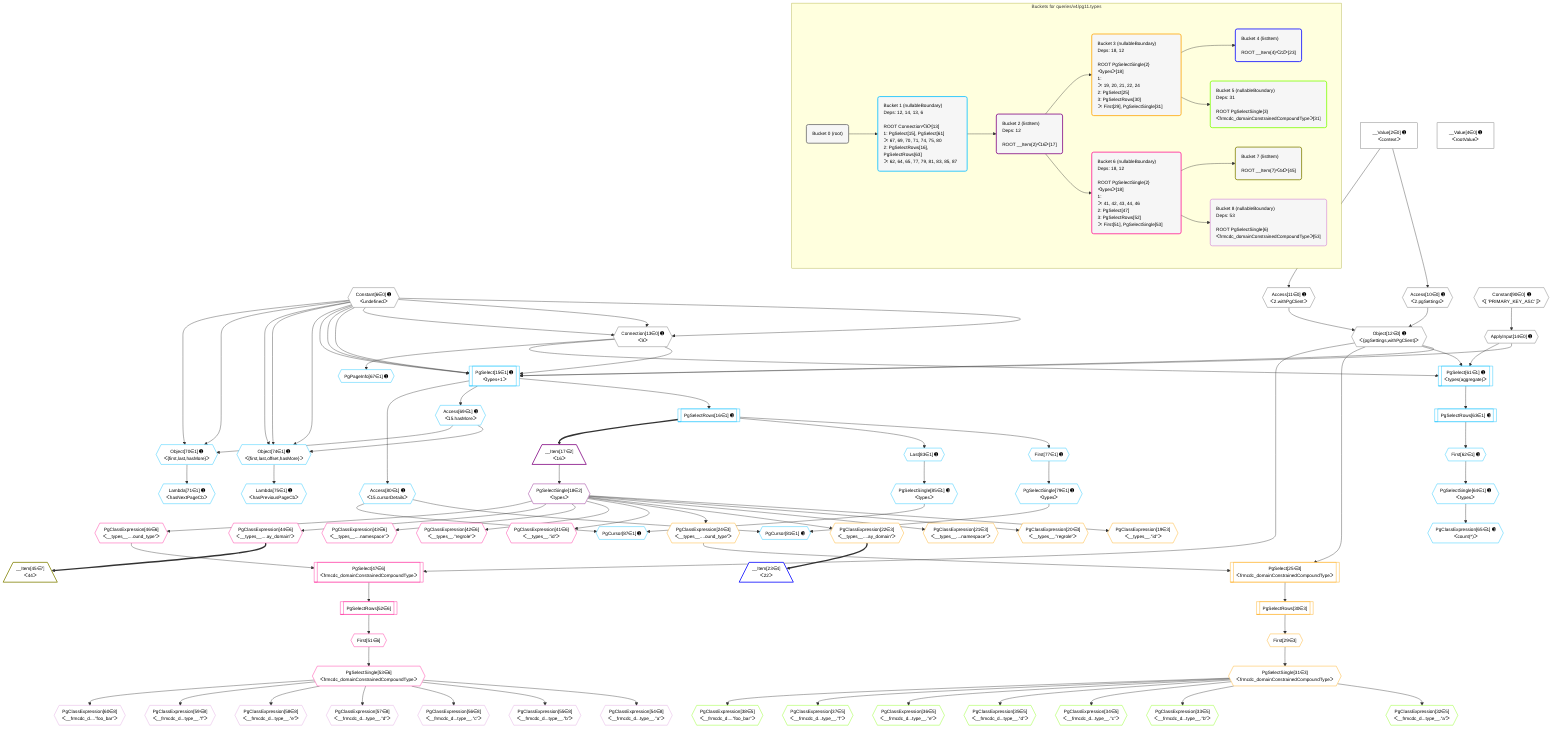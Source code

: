 %%{init: {'themeVariables': { 'fontSize': '12px'}}}%%
graph TD
    classDef path fill:#eee,stroke:#000,color:#000
    classDef plan fill:#fff,stroke-width:1px,color:#000
    classDef itemplan fill:#fff,stroke-width:2px,color:#000
    classDef unbatchedplan fill:#dff,stroke-width:1px,color:#000
    classDef sideeffectplan fill:#fcc,stroke-width:2px,color:#000
    classDef bucket fill:#f6f6f6,color:#000,stroke-width:2px,text-align:left


    %% plan dependencies
    Connection13{{"Connection[13∈0] ➊<br />ᐸ9ᐳ"}}:::plan
    Constant6{{"Constant[6∈0] ➊<br />ᐸundefinedᐳ"}}:::plan
    Constant6 & Constant6 & Constant6 --> Connection13
    Object12{{"Object[12∈0] ➊<br />ᐸ{pgSettings,withPgClient}ᐳ"}}:::plan
    Access10{{"Access[10∈0] ➊<br />ᐸ2.pgSettingsᐳ"}}:::plan
    Access11{{"Access[11∈0] ➊<br />ᐸ2.withPgClientᐳ"}}:::plan
    Access10 & Access11 --> Object12
    __Value2["__Value[2∈0] ➊<br />ᐸcontextᐳ"]:::plan
    __Value2 --> Access10
    __Value2 --> Access11
    ApplyInput14{{"ApplyInput[14∈0] ➊"}}:::plan
    Constant90{{"Constant[90∈0] ➊<br />ᐸ[ 'PRIMARY_KEY_ASC' ]ᐳ"}}:::plan
    Constant90 --> ApplyInput14
    __Value4["__Value[4∈0] ➊<br />ᐸrootValueᐳ"]:::plan
    PgSelect15[["PgSelect[15∈1] ➊<br />ᐸtypes+1ᐳ"]]:::plan
    Object12 & ApplyInput14 & Connection13 & Constant6 & Constant6 & Constant6 --> PgSelect15
    Object74{{"Object[74∈1] ➊<br />ᐸ{first,last,offset,hasMore}ᐳ"}}:::plan
    Access69{{"Access[69∈1] ➊<br />ᐸ15.hasMoreᐳ"}}:::plan
    Constant6 & Constant6 & Constant6 & Access69 --> Object74
    PgSelect61[["PgSelect[61∈1] ➊<br />ᐸtypes(aggregate)ᐳ"]]:::plan
    Object12 & ApplyInput14 & Connection13 --> PgSelect61
    Object70{{"Object[70∈1] ➊<br />ᐸ{first,last,hasMore}ᐳ"}}:::plan
    Constant6 & Constant6 & Access69 --> Object70
    PgCursor81{{"PgCursor[81∈1] ➊"}}:::plan
    PgSelectSingle79{{"PgSelectSingle[79∈1] ➊<br />ᐸtypesᐳ"}}:::plan
    Access80{{"Access[80∈1] ➊<br />ᐸ15.cursorDetailsᐳ"}}:::plan
    PgSelectSingle79 & Access80 --> PgCursor81
    PgCursor87{{"PgCursor[87∈1] ➊"}}:::plan
    PgSelectSingle85{{"PgSelectSingle[85∈1] ➊<br />ᐸtypesᐳ"}}:::plan
    PgSelectSingle85 & Access80 --> PgCursor87
    PgSelectRows16[["PgSelectRows[16∈1] ➊"]]:::plan
    PgSelect15 --> PgSelectRows16
    First62{{"First[62∈1] ➊"}}:::plan
    PgSelectRows63[["PgSelectRows[63∈1] ➊"]]:::plan
    PgSelectRows63 --> First62
    PgSelect61 --> PgSelectRows63
    PgSelectSingle64{{"PgSelectSingle[64∈1] ➊<br />ᐸtypesᐳ"}}:::plan
    First62 --> PgSelectSingle64
    PgClassExpression65{{"PgClassExpression[65∈1] ➊<br />ᐸcount(*)ᐳ"}}:::plan
    PgSelectSingle64 --> PgClassExpression65
    PgPageInfo67{{"PgPageInfo[67∈1] ➊"}}:::plan
    Connection13 --> PgPageInfo67
    PgSelect15 --> Access69
    Lambda71{{"Lambda[71∈1] ➊<br />ᐸhasNextPageCbᐳ"}}:::plan
    Object70 --> Lambda71
    Lambda75{{"Lambda[75∈1] ➊<br />ᐸhasPreviousPageCbᐳ"}}:::plan
    Object74 --> Lambda75
    First77{{"First[77∈1] ➊"}}:::plan
    PgSelectRows16 --> First77
    First77 --> PgSelectSingle79
    PgSelect15 --> Access80
    Last83{{"Last[83∈1] ➊"}}:::plan
    PgSelectRows16 --> Last83
    Last83 --> PgSelectSingle85
    __Item17[/"__Item[17∈2]<br />ᐸ16ᐳ"\]:::itemplan
    PgSelectRows16 ==> __Item17
    PgSelectSingle18{{"PgSelectSingle[18∈2]<br />ᐸtypesᐳ"}}:::plan
    __Item17 --> PgSelectSingle18
    PgSelect25[["PgSelect[25∈3]<br />ᐸfrmcdc_domainConstrainedCompoundTypeᐳ"]]:::plan
    PgClassExpression24{{"PgClassExpression[24∈3]<br />ᐸ__types__....ound_type”ᐳ"}}:::plan
    Object12 & PgClassExpression24 --> PgSelect25
    PgClassExpression19{{"PgClassExpression[19∈3]<br />ᐸ__types__.”id”ᐳ"}}:::plan
    PgSelectSingle18 --> PgClassExpression19
    PgClassExpression20{{"PgClassExpression[20∈3]<br />ᐸ__types__.”regrole”ᐳ"}}:::plan
    PgSelectSingle18 --> PgClassExpression20
    PgClassExpression21{{"PgClassExpression[21∈3]<br />ᐸ__types__....namespace”ᐳ"}}:::plan
    PgSelectSingle18 --> PgClassExpression21
    PgClassExpression22{{"PgClassExpression[22∈3]<br />ᐸ__types__....ay_domain”ᐳ"}}:::plan
    PgSelectSingle18 --> PgClassExpression22
    PgSelectSingle18 --> PgClassExpression24
    First29{{"First[29∈3]"}}:::plan
    PgSelectRows30[["PgSelectRows[30∈3]"]]:::plan
    PgSelectRows30 --> First29
    PgSelect25 --> PgSelectRows30
    PgSelectSingle31{{"PgSelectSingle[31∈3]<br />ᐸfrmcdc_domainConstrainedCompoundTypeᐳ"}}:::plan
    First29 --> PgSelectSingle31
    __Item23[/"__Item[23∈4]<br />ᐸ22ᐳ"\]:::itemplan
    PgClassExpression22 ==> __Item23
    PgClassExpression32{{"PgClassExpression[32∈5]<br />ᐸ__frmcdc_d...type__.”a”ᐳ"}}:::plan
    PgSelectSingle31 --> PgClassExpression32
    PgClassExpression33{{"PgClassExpression[33∈5]<br />ᐸ__frmcdc_d...type__.”b”ᐳ"}}:::plan
    PgSelectSingle31 --> PgClassExpression33
    PgClassExpression34{{"PgClassExpression[34∈5]<br />ᐸ__frmcdc_d...type__.”c”ᐳ"}}:::plan
    PgSelectSingle31 --> PgClassExpression34
    PgClassExpression35{{"PgClassExpression[35∈5]<br />ᐸ__frmcdc_d...type__.”d”ᐳ"}}:::plan
    PgSelectSingle31 --> PgClassExpression35
    PgClassExpression36{{"PgClassExpression[36∈5]<br />ᐸ__frmcdc_d...type__.”e”ᐳ"}}:::plan
    PgSelectSingle31 --> PgClassExpression36
    PgClassExpression37{{"PgClassExpression[37∈5]<br />ᐸ__frmcdc_d...type__.”f”ᐳ"}}:::plan
    PgSelectSingle31 --> PgClassExpression37
    PgClassExpression38{{"PgClassExpression[38∈5]<br />ᐸ__frmcdc_d....”foo_bar”ᐳ"}}:::plan
    PgSelectSingle31 --> PgClassExpression38
    PgSelect47[["PgSelect[47∈6]<br />ᐸfrmcdc_domainConstrainedCompoundTypeᐳ"]]:::plan
    PgClassExpression46{{"PgClassExpression[46∈6]<br />ᐸ__types__....ound_type”ᐳ"}}:::plan
    Object12 & PgClassExpression46 --> PgSelect47
    PgClassExpression41{{"PgClassExpression[41∈6]<br />ᐸ__types__.”id”ᐳ"}}:::plan
    PgSelectSingle18 --> PgClassExpression41
    PgClassExpression42{{"PgClassExpression[42∈6]<br />ᐸ__types__.”regrole”ᐳ"}}:::plan
    PgSelectSingle18 --> PgClassExpression42
    PgClassExpression43{{"PgClassExpression[43∈6]<br />ᐸ__types__....namespace”ᐳ"}}:::plan
    PgSelectSingle18 --> PgClassExpression43
    PgClassExpression44{{"PgClassExpression[44∈6]<br />ᐸ__types__....ay_domain”ᐳ"}}:::plan
    PgSelectSingle18 --> PgClassExpression44
    PgSelectSingle18 --> PgClassExpression46
    First51{{"First[51∈6]"}}:::plan
    PgSelectRows52[["PgSelectRows[52∈6]"]]:::plan
    PgSelectRows52 --> First51
    PgSelect47 --> PgSelectRows52
    PgSelectSingle53{{"PgSelectSingle[53∈6]<br />ᐸfrmcdc_domainConstrainedCompoundTypeᐳ"}}:::plan
    First51 --> PgSelectSingle53
    __Item45[/"__Item[45∈7]<br />ᐸ44ᐳ"\]:::itemplan
    PgClassExpression44 ==> __Item45
    PgClassExpression54{{"PgClassExpression[54∈8]<br />ᐸ__frmcdc_d...type__.”a”ᐳ"}}:::plan
    PgSelectSingle53 --> PgClassExpression54
    PgClassExpression55{{"PgClassExpression[55∈8]<br />ᐸ__frmcdc_d...type__.”b”ᐳ"}}:::plan
    PgSelectSingle53 --> PgClassExpression55
    PgClassExpression56{{"PgClassExpression[56∈8]<br />ᐸ__frmcdc_d...type__.”c”ᐳ"}}:::plan
    PgSelectSingle53 --> PgClassExpression56
    PgClassExpression57{{"PgClassExpression[57∈8]<br />ᐸ__frmcdc_d...type__.”d”ᐳ"}}:::plan
    PgSelectSingle53 --> PgClassExpression57
    PgClassExpression58{{"PgClassExpression[58∈8]<br />ᐸ__frmcdc_d...type__.”e”ᐳ"}}:::plan
    PgSelectSingle53 --> PgClassExpression58
    PgClassExpression59{{"PgClassExpression[59∈8]<br />ᐸ__frmcdc_d...type__.”f”ᐳ"}}:::plan
    PgSelectSingle53 --> PgClassExpression59
    PgClassExpression60{{"PgClassExpression[60∈8]<br />ᐸ__frmcdc_d....”foo_bar”ᐳ"}}:::plan
    PgSelectSingle53 --> PgClassExpression60

    %% define steps

    subgraph "Buckets for queries/v4/pg11.types"
    Bucket0("Bucket 0 (root)"):::bucket
    classDef bucket0 stroke:#696969
    class Bucket0,__Value2,__Value4,Constant6,Access10,Access11,Object12,Connection13,ApplyInput14,Constant90 bucket0
    Bucket1("Bucket 1 (nullableBoundary)<br />Deps: 12, 14, 13, 6<br /><br />ROOT Connectionᐸ9ᐳ[13]<br />1: PgSelect[15], PgSelect[61]<br />ᐳ: 67, 69, 70, 71, 74, 75, 80<br />2: PgSelectRows[16], PgSelectRows[63]<br />ᐳ: 62, 64, 65, 77, 79, 81, 83, 85, 87"):::bucket
    classDef bucket1 stroke:#00bfff
    class Bucket1,PgSelect15,PgSelectRows16,PgSelect61,First62,PgSelectRows63,PgSelectSingle64,PgClassExpression65,PgPageInfo67,Access69,Object70,Lambda71,Object74,Lambda75,First77,PgSelectSingle79,Access80,PgCursor81,Last83,PgSelectSingle85,PgCursor87 bucket1
    Bucket2("Bucket 2 (listItem)<br />Deps: 12<br /><br />ROOT __Item{2}ᐸ16ᐳ[17]"):::bucket
    classDef bucket2 stroke:#7f007f
    class Bucket2,__Item17,PgSelectSingle18 bucket2
    Bucket3("Bucket 3 (nullableBoundary)<br />Deps: 18, 12<br /><br />ROOT PgSelectSingle{2}ᐸtypesᐳ[18]<br />1: <br />ᐳ: 19, 20, 21, 22, 24<br />2: PgSelect[25]<br />3: PgSelectRows[30]<br />ᐳ: First[29], PgSelectSingle[31]"):::bucket
    classDef bucket3 stroke:#ffa500
    class Bucket3,PgClassExpression19,PgClassExpression20,PgClassExpression21,PgClassExpression22,PgClassExpression24,PgSelect25,First29,PgSelectRows30,PgSelectSingle31 bucket3
    Bucket4("Bucket 4 (listItem)<br /><br />ROOT __Item{4}ᐸ22ᐳ[23]"):::bucket
    classDef bucket4 stroke:#0000ff
    class Bucket4,__Item23 bucket4
    Bucket5("Bucket 5 (nullableBoundary)<br />Deps: 31<br /><br />ROOT PgSelectSingle{3}ᐸfrmcdc_domainConstrainedCompoundTypeᐳ[31]"):::bucket
    classDef bucket5 stroke:#7fff00
    class Bucket5,PgClassExpression32,PgClassExpression33,PgClassExpression34,PgClassExpression35,PgClassExpression36,PgClassExpression37,PgClassExpression38 bucket5
    Bucket6("Bucket 6 (nullableBoundary)<br />Deps: 18, 12<br /><br />ROOT PgSelectSingle{2}ᐸtypesᐳ[18]<br />1: <br />ᐳ: 41, 42, 43, 44, 46<br />2: PgSelect[47]<br />3: PgSelectRows[52]<br />ᐳ: First[51], PgSelectSingle[53]"):::bucket
    classDef bucket6 stroke:#ff1493
    class Bucket6,PgClassExpression41,PgClassExpression42,PgClassExpression43,PgClassExpression44,PgClassExpression46,PgSelect47,First51,PgSelectRows52,PgSelectSingle53 bucket6
    Bucket7("Bucket 7 (listItem)<br /><br />ROOT __Item{7}ᐸ44ᐳ[45]"):::bucket
    classDef bucket7 stroke:#808000
    class Bucket7,__Item45 bucket7
    Bucket8("Bucket 8 (nullableBoundary)<br />Deps: 53<br /><br />ROOT PgSelectSingle{6}ᐸfrmcdc_domainConstrainedCompoundTypeᐳ[53]"):::bucket
    classDef bucket8 stroke:#dda0dd
    class Bucket8,PgClassExpression54,PgClassExpression55,PgClassExpression56,PgClassExpression57,PgClassExpression58,PgClassExpression59,PgClassExpression60 bucket8
    Bucket0 --> Bucket1
    Bucket1 --> Bucket2
    Bucket2 --> Bucket3 & Bucket6
    Bucket3 --> Bucket4 & Bucket5
    Bucket6 --> Bucket7 & Bucket8
    end